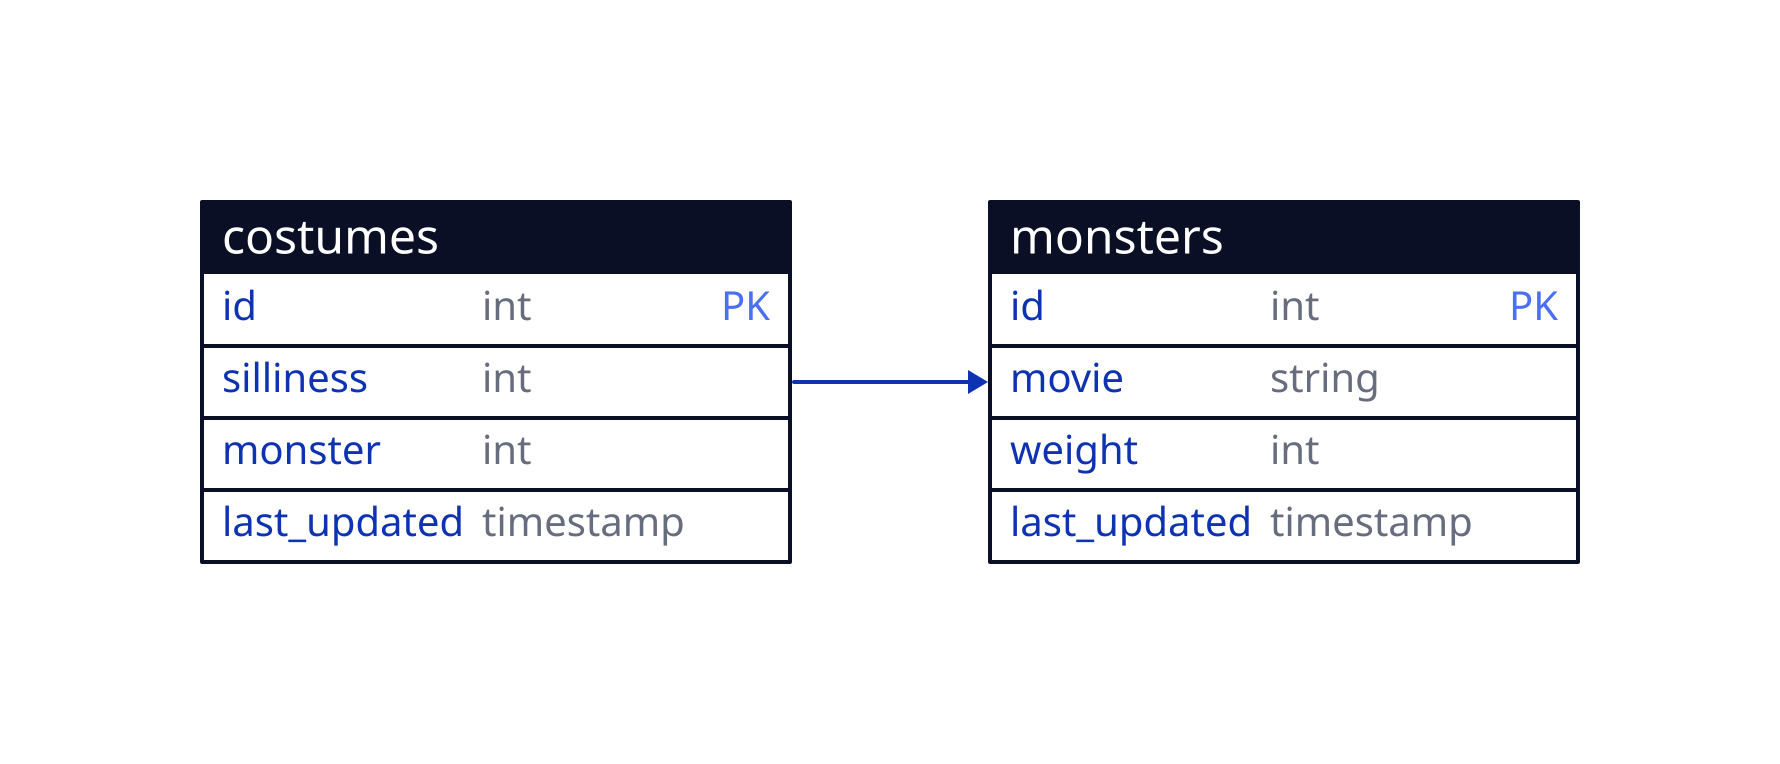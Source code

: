vars: {
  d2-config: {
    theme-id: 100
  }
}

direction: right

costumes: {
  shape: sql_table
  id: int {constraint: primary_key}
  silliness: int
  monster: int
  last_updated: timestamp
}

monsters: {
  shape: sql_table
  id: int {constraint: primary_key}
  movie: string
  weight: int
  last_updated: timestamp
}

costumes.monster -> monsters.id
